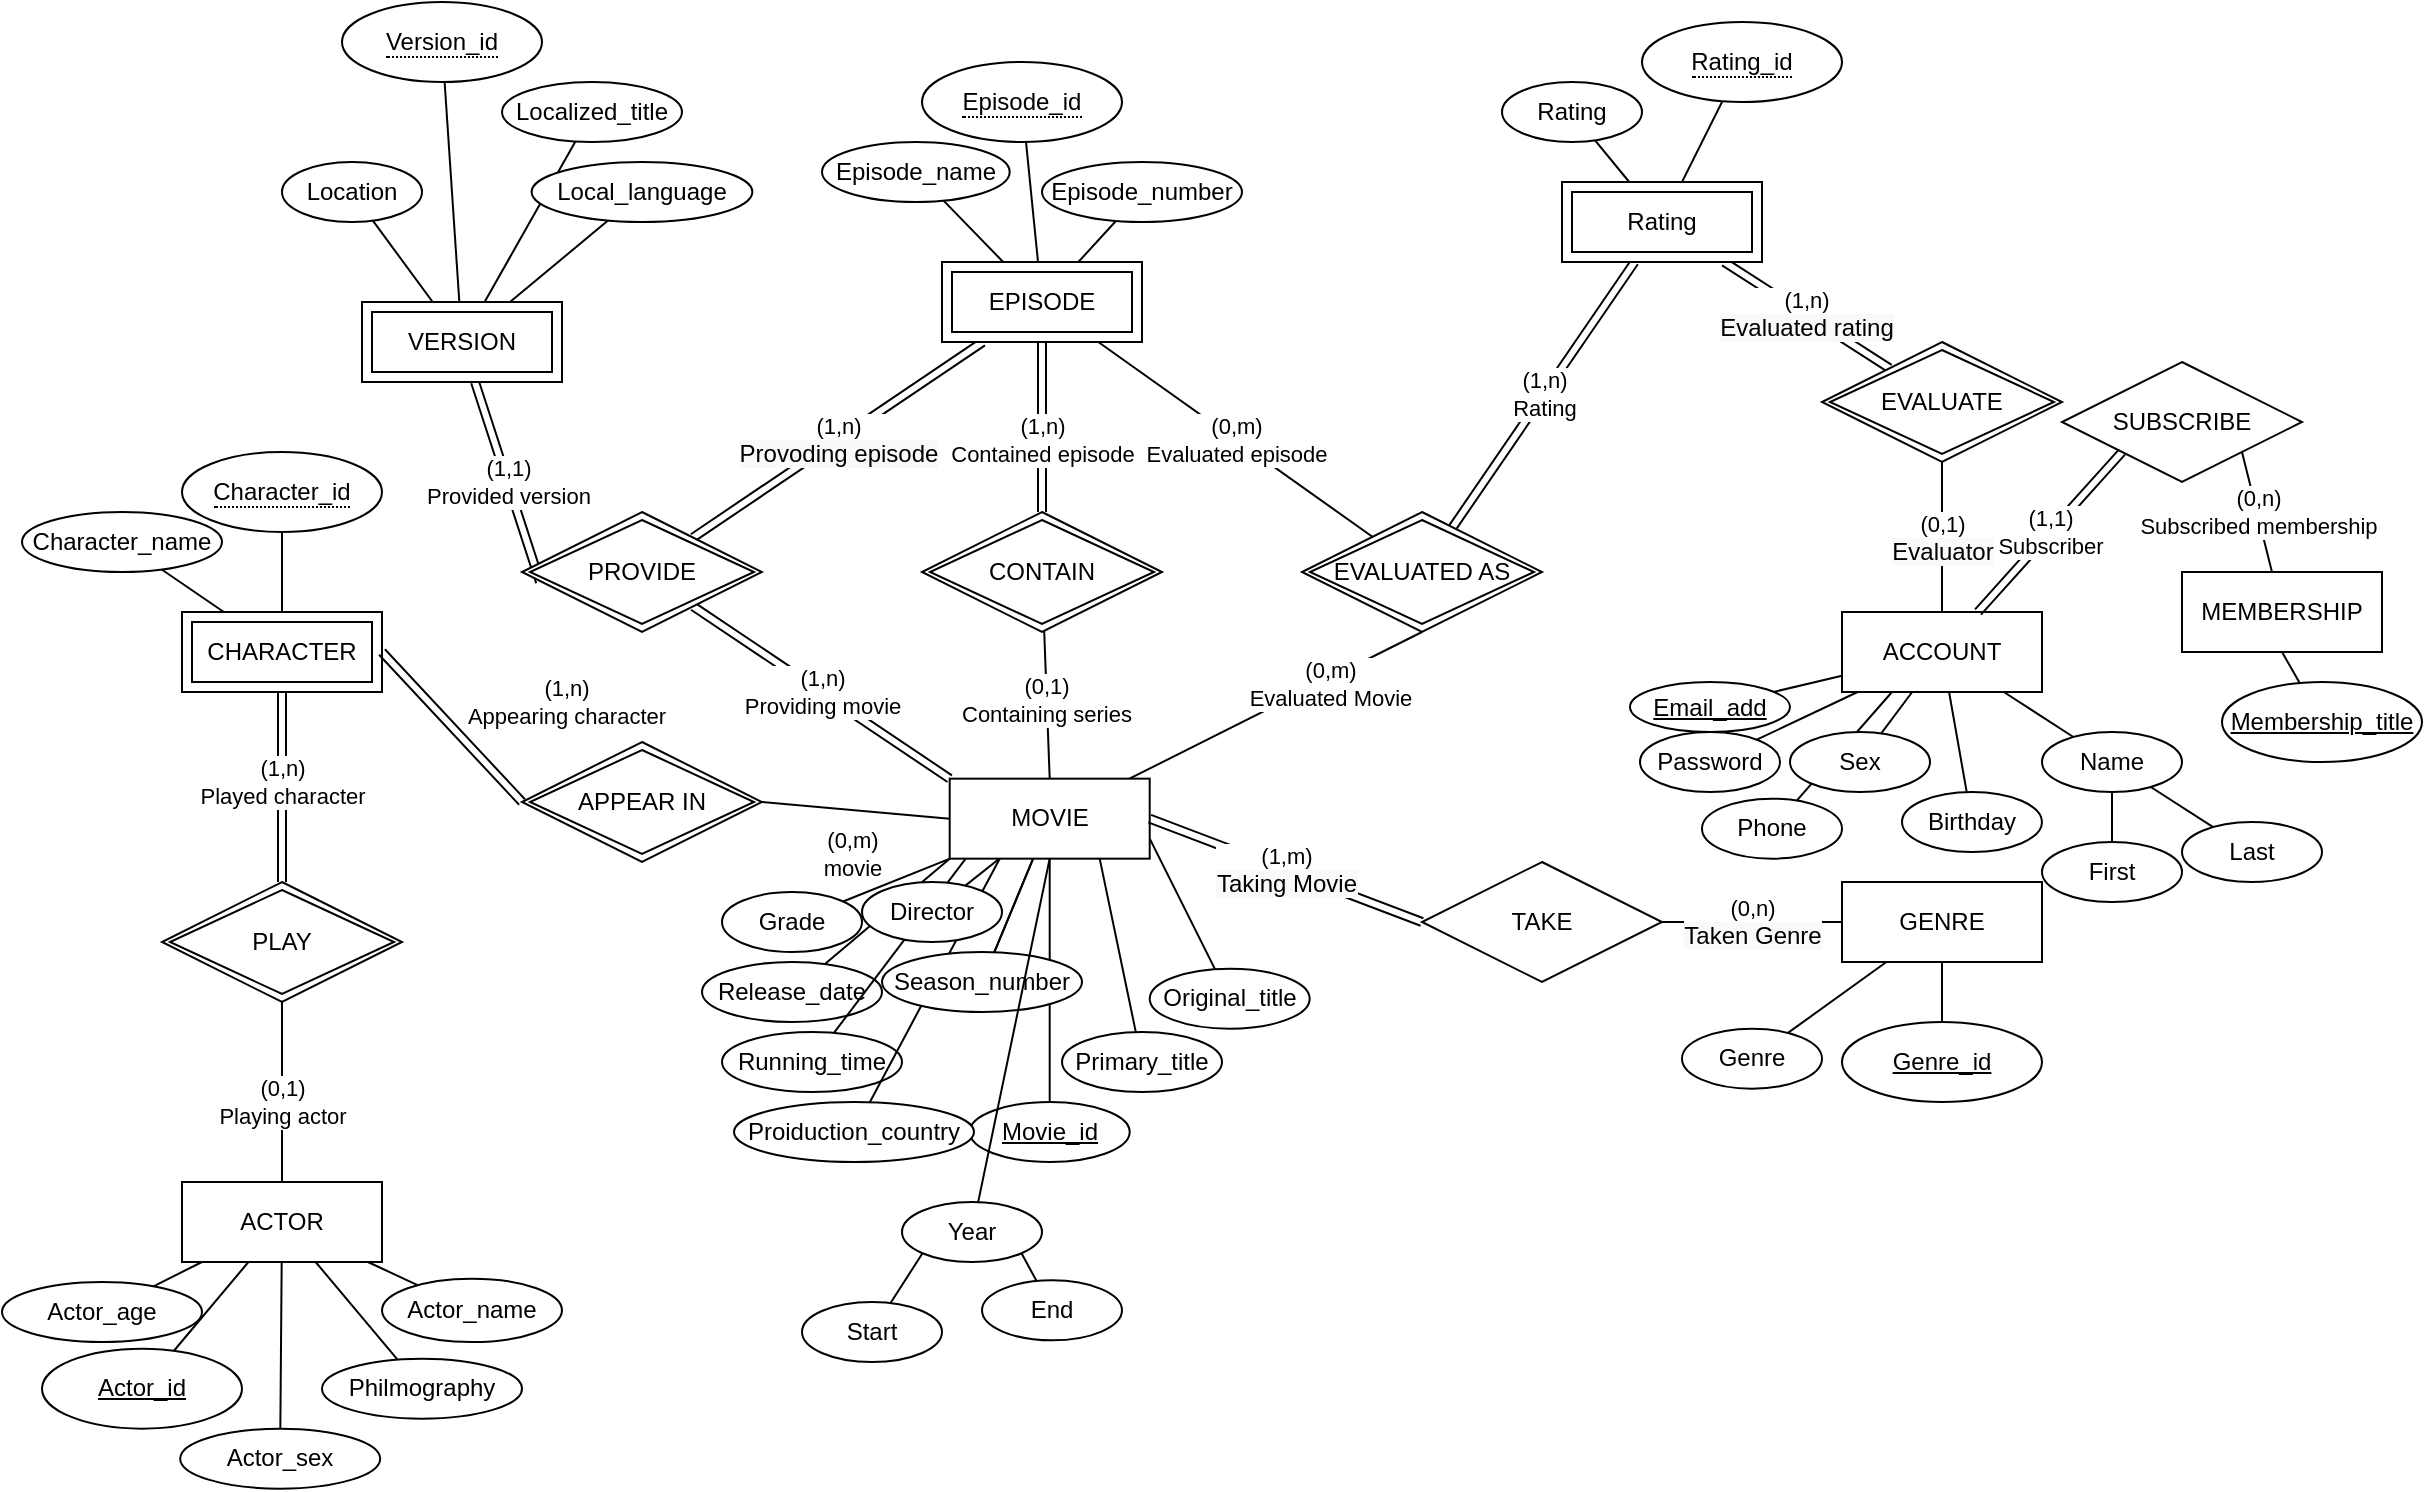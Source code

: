 <mxfile version="13.7.3" type="device"><diagram id="dECgLbt5gwb4kdzm95Aq" name="Page-3"><mxGraphModel dx="595" dy="762" grid="1" gridSize="10" guides="1" tooltips="1" connect="1" arrows="1" fold="1" page="1" pageScale="1" pageWidth="827" pageHeight="1169" math="0" shadow="0"><root><mxCell id="CYz07_u8bfLaDcwgtj9p-0"/><mxCell id="CYz07_u8bfLaDcwgtj9p-1" parent="CYz07_u8bfLaDcwgtj9p-0"/><mxCell id="CYz07_u8bfLaDcwgtj9p-234" value="MOVIE" style="whiteSpace=wrap;html=1;align=center;" parent="CYz07_u8bfLaDcwgtj9p-1" vertex="1"><mxGeometry x="1313.85" y="658.33" width="100" height="40" as="geometry"/></mxCell><mxCell id="CYz07_u8bfLaDcwgtj9p-238" value="GENRE" style="whiteSpace=wrap;html=1;align=center;" parent="CYz07_u8bfLaDcwgtj9p-1" vertex="1"><mxGeometry x="1760" y="710" width="100" height="40" as="geometry"/></mxCell><mxCell id="CYz07_u8bfLaDcwgtj9p-243" value="(1,n)&lt;br&gt;Providing movie" style="endArrow=none;html=1;rounded=0;entryX=0;entryY=0;entryDx=0;entryDy=0;shape=link;" parent="CYz07_u8bfLaDcwgtj9p-1" source="CYz07_u8bfLaDcwgtj9p-296" target="CYz07_u8bfLaDcwgtj9p-234" edge="1"><mxGeometry relative="1" as="geometry"><mxPoint x="1320" y="525.0" as="sourcePoint"/><mxPoint x="1160" y="595.0" as="targetPoint"/></mxGeometry></mxCell><mxCell id="CYz07_u8bfLaDcwgtj9p-244" value="(1,1)&lt;br&gt;Provided version" style="endArrow=none;html=1;rounded=0;exitX=0.075;exitY=0.583;exitDx=0;exitDy=0;shape=link;exitPerimeter=0;" parent="CYz07_u8bfLaDcwgtj9p-1" source="CYz07_u8bfLaDcwgtj9p-296" target="CYz07_u8bfLaDcwgtj9p-295" edge="1"><mxGeometry relative="1" as="geometry"><mxPoint x="1210" y="460" as="sourcePoint"/><mxPoint x="1090" y="400" as="targetPoint"/></mxGeometry></mxCell><mxCell id="CYz07_u8bfLaDcwgtj9p-246" value="(1,n)&lt;br&gt;Rating" style="endArrow=none;html=1;rounded=0;shape=link;" parent="CYz07_u8bfLaDcwgtj9p-1" source="CYz07_u8bfLaDcwgtj9p-262" target="CYz07_u8bfLaDcwgtj9p-267" edge="1"><mxGeometry relative="1" as="geometry"><mxPoint x="1230" y="540" as="sourcePoint"/><mxPoint x="1330" y="590.0" as="targetPoint"/></mxGeometry></mxCell><mxCell id="CYz07_u8bfLaDcwgtj9p-247" value="TAKE" style="shape=rhombus;perimeter=rhombusPerimeter;whiteSpace=wrap;html=1;align=center;" parent="CYz07_u8bfLaDcwgtj9p-1" vertex="1"><mxGeometry x="1550" y="700" width="120" height="60" as="geometry"/></mxCell><mxCell id="CYz07_u8bfLaDcwgtj9p-248" value="(1,m)&lt;br&gt;&lt;span style=&quot;font-size: 12px ; background-color: rgb(248 , 249 , 250)&quot;&gt;Taking Movie&lt;/span&gt;" style="endArrow=none;html=1;rounded=0;exitX=1;exitY=0.5;exitDx=0;exitDy=0;entryX=0;entryY=0.5;entryDx=0;entryDy=0;shape=link;" parent="CYz07_u8bfLaDcwgtj9p-1" source="CYz07_u8bfLaDcwgtj9p-234" target="CYz07_u8bfLaDcwgtj9p-247" edge="1"><mxGeometry relative="1" as="geometry"><mxPoint x="1540" y="530" as="sourcePoint"/><mxPoint x="1420" y="590.0" as="targetPoint"/></mxGeometry></mxCell><mxCell id="CYz07_u8bfLaDcwgtj9p-249" value="(0,n)&lt;br&gt;&lt;span style=&quot;font-size: 12px ; background-color: rgb(248 , 249 , 250)&quot;&gt;Taken Genre&lt;/span&gt;" style="endArrow=none;html=1;rounded=0;exitX=1;exitY=0.5;exitDx=0;exitDy=0;entryX=0;entryY=0.5;entryDx=0;entryDy=0;" parent="CYz07_u8bfLaDcwgtj9p-1" source="CYz07_u8bfLaDcwgtj9p-247" target="CYz07_u8bfLaDcwgtj9p-238" edge="1"><mxGeometry relative="1" as="geometry"><mxPoint x="1550" y="540" as="sourcePoint"/><mxPoint x="1430" y="600.0" as="targetPoint"/></mxGeometry></mxCell><mxCell id="CYz07_u8bfLaDcwgtj9p-251" value="(0,1)&lt;br&gt;Containing series" style="endArrow=none;html=1;rounded=0;entryX=0.5;entryY=0;entryDx=0;entryDy=0;" parent="CYz07_u8bfLaDcwgtj9p-1" source="CYz07_u8bfLaDcwgtj9p-272" target="CYz07_u8bfLaDcwgtj9p-234" edge="1"><mxGeometry x="-0.053" relative="1" as="geometry"><mxPoint x="1220" y="530" as="sourcePoint"/><mxPoint x="1320" y="580" as="targetPoint"/><mxPoint as="offset"/></mxGeometry></mxCell><mxCell id="CYz07_u8bfLaDcwgtj9p-252" value="(1,n)&lt;br&gt;Contained episode" style="endArrow=none;html=1;rounded=0;exitX=0.5;exitY=1;exitDx=0;exitDy=0;shape=link;" parent="CYz07_u8bfLaDcwgtj9p-1" source="CYz07_u8bfLaDcwgtj9p-285" target="CYz07_u8bfLaDcwgtj9p-272" edge="1"><mxGeometry x="0.152" relative="1" as="geometry"><mxPoint x="1230" y="540" as="sourcePoint"/><mxPoint x="1360" y="460" as="targetPoint"/><mxPoint as="offset"/></mxGeometry></mxCell><mxCell id="CYz07_u8bfLaDcwgtj9p-253" value="(1,n)&lt;br&gt;&lt;span style=&quot;font-size: 12px ; background-color: rgb(248 , 249 , 250)&quot;&gt;Provoding episode&lt;/span&gt;" style="endArrow=none;html=1;rounded=0;shape=link;" parent="CYz07_u8bfLaDcwgtj9p-1" source="CYz07_u8bfLaDcwgtj9p-285" target="CYz07_u8bfLaDcwgtj9p-296" edge="1"><mxGeometry relative="1" as="geometry"><mxPoint x="1310" y="410" as="sourcePoint"/><mxPoint x="1210" y="460" as="targetPoint"/></mxGeometry></mxCell><mxCell id="CYz07_u8bfLaDcwgtj9p-254" value="(0,m)&lt;br&gt;Evaluated episode" style="endArrow=none;html=1;rounded=0;" parent="CYz07_u8bfLaDcwgtj9p-1" source="CYz07_u8bfLaDcwgtj9p-267" target="CYz07_u8bfLaDcwgtj9p-285" edge="1"><mxGeometry relative="1" as="geometry"><mxPoint x="1230" y="480" as="sourcePoint"/><mxPoint x="1410" y="410" as="targetPoint"/></mxGeometry></mxCell><mxCell id="CYz07_u8bfLaDcwgtj9p-256" value="(0,1)&lt;br&gt;&lt;span style=&quot;font-size: 12px ; background-color: rgb(248 , 249 , 250)&quot;&gt;Evaluator&lt;/span&gt;" style="endArrow=none;html=1;rounded=0;" parent="CYz07_u8bfLaDcwgtj9p-1" source="CYz07_u8bfLaDcwgtj9p-318" target="CYz07_u8bfLaDcwgtj9p-317" edge="1"><mxGeometry relative="1" as="geometry"><mxPoint x="1680" y="570" as="sourcePoint"/><mxPoint x="1680" y="520" as="targetPoint"/></mxGeometry></mxCell><mxCell id="CYz07_u8bfLaDcwgtj9p-257" value="(1,n)&lt;br&gt;&lt;span style=&quot;font-size: 12px ; background-color: rgb(248 , 249 , 250)&quot;&gt;Evaluated rating&lt;/span&gt;" style="endArrow=none;html=1;rounded=0;shape=link;" parent="CYz07_u8bfLaDcwgtj9p-1" source="CYz07_u8bfLaDcwgtj9p-262" target="CYz07_u8bfLaDcwgtj9p-317" edge="1"><mxGeometry relative="1" as="geometry"><mxPoint x="1680" y="280" as="sourcePoint"/><mxPoint x="1130" y="440" as="targetPoint"/></mxGeometry></mxCell><mxCell id="CYz07_u8bfLaDcwgtj9p-262" value="Rating" style="shape=ext;margin=3;double=1;whiteSpace=wrap;html=1;align=center;" parent="CYz07_u8bfLaDcwgtj9p-1" vertex="1"><mxGeometry x="1620" y="360" width="100" height="40" as="geometry"/></mxCell><mxCell id="CYz07_u8bfLaDcwgtj9p-267" value="EVALUATED AS" style="shape=rhombus;double=1;perimeter=rhombusPerimeter;whiteSpace=wrap;html=1;align=center;" parent="CYz07_u8bfLaDcwgtj9p-1" vertex="1"><mxGeometry x="1490" y="525" width="120" height="60" as="geometry"/></mxCell><mxCell id="CYz07_u8bfLaDcwgtj9p-269" value="CHARACTER" style="shape=ext;margin=3;double=1;whiteSpace=wrap;html=1;align=center;" parent="CYz07_u8bfLaDcwgtj9p-1" vertex="1"><mxGeometry x="930" y="575" width="100" height="40" as="geometry"/></mxCell><mxCell id="CYz07_u8bfLaDcwgtj9p-271" value="(1,n)&lt;br&gt;Appearing character" style="endArrow=none;html=1;rounded=0;exitX=1;exitY=0.5;exitDx=0;exitDy=0;entryX=0;entryY=0.5;entryDx=0;entryDy=0;shape=link;" parent="CYz07_u8bfLaDcwgtj9p-1" source="CYz07_u8bfLaDcwgtj9p-269" target="CYz07_u8bfLaDcwgtj9p-294" edge="1"><mxGeometry x="0.587" y="50" relative="1" as="geometry"><mxPoint x="1230" y="540" as="sourcePoint"/><mxPoint x="1330" y="590" as="targetPoint"/><Array as="points"/><mxPoint as="offset"/></mxGeometry></mxCell><mxCell id="CYz07_u8bfLaDcwgtj9p-272" value="CONTAIN" style="shape=rhombus;double=1;perimeter=rhombusPerimeter;whiteSpace=wrap;html=1;align=center;" parent="CYz07_u8bfLaDcwgtj9p-1" vertex="1"><mxGeometry x="1300" y="525" width="120" height="60" as="geometry"/></mxCell><mxCell id="CYz07_u8bfLaDcwgtj9p-277" value="PLAY" style="shape=rhombus;double=1;perimeter=rhombusPerimeter;whiteSpace=wrap;html=1;align=center;" parent="CYz07_u8bfLaDcwgtj9p-1" vertex="1"><mxGeometry x="920" y="710" width="120" height="60" as="geometry"/></mxCell><mxCell id="CYz07_u8bfLaDcwgtj9p-279" value="(1,n)&lt;br&gt;Played character" style="endArrow=none;html=1;rounded=0;exitX=0.5;exitY=1;exitDx=0;exitDy=0;entryX=0.5;entryY=0;entryDx=0;entryDy=0;shape=link;" parent="CYz07_u8bfLaDcwgtj9p-1" source="CYz07_u8bfLaDcwgtj9p-269" target="CYz07_u8bfLaDcwgtj9p-277" edge="1"><mxGeometry x="-0.053" relative="1" as="geometry"><mxPoint x="1370" y="530" as="sourcePoint"/><mxPoint x="1370" y="580" as="targetPoint"/><mxPoint as="offset"/></mxGeometry></mxCell><mxCell id="CYz07_u8bfLaDcwgtj9p-290" value="ACTOR" style="whiteSpace=wrap;html=1;align=center;" parent="CYz07_u8bfLaDcwgtj9p-1" vertex="1"><mxGeometry x="930" y="860" width="100" height="40" as="geometry"/></mxCell><mxCell id="CYz07_u8bfLaDcwgtj9p-291" value="(0,1)&lt;br&gt;Playing actor" style="endArrow=none;html=1;rounded=0;exitX=0.5;exitY=1;exitDx=0;exitDy=0;entryX=0.5;entryY=0;entryDx=0;entryDy=0;" parent="CYz07_u8bfLaDcwgtj9p-1" source="CYz07_u8bfLaDcwgtj9p-277" target="CYz07_u8bfLaDcwgtj9p-290" edge="1"><mxGeometry x="0.111" relative="1" as="geometry"><mxPoint x="1220" y="530" as="sourcePoint"/><mxPoint x="1320" y="580" as="targetPoint"/><mxPoint as="offset"/></mxGeometry></mxCell><mxCell id="CYz07_u8bfLaDcwgtj9p-294" value="APPEAR IN" style="shape=rhombus;double=1;perimeter=rhombusPerimeter;whiteSpace=wrap;html=1;align=center;" parent="CYz07_u8bfLaDcwgtj9p-1" vertex="1"><mxGeometry x="1100" y="640" width="120" height="60" as="geometry"/></mxCell><mxCell id="CYz07_u8bfLaDcwgtj9p-295" value="VERSION" style="shape=ext;margin=3;double=1;whiteSpace=wrap;html=1;align=center;" parent="CYz07_u8bfLaDcwgtj9p-1" vertex="1"><mxGeometry x="1020" y="420" width="100" height="40" as="geometry"/></mxCell><mxCell id="CYz07_u8bfLaDcwgtj9p-296" value="PROVIDE" style="shape=rhombus;double=1;perimeter=rhombusPerimeter;whiteSpace=wrap;html=1;align=center;" parent="CYz07_u8bfLaDcwgtj9p-1" vertex="1"><mxGeometry x="1100" y="525" width="120" height="60" as="geometry"/></mxCell><mxCell id="CYz07_u8bfLaDcwgtj9p-301" value="(0,m)&lt;br&gt;movie" style="endArrow=none;html=1;rounded=0;exitX=1;exitY=0.5;exitDx=0;exitDy=0;entryX=0;entryY=0.5;entryDx=0;entryDy=0;" parent="CYz07_u8bfLaDcwgtj9p-1" source="CYz07_u8bfLaDcwgtj9p-294" target="CYz07_u8bfLaDcwgtj9p-234" edge="1"><mxGeometry y="-22" relative="1" as="geometry"><mxPoint x="1370" y="530" as="sourcePoint"/><mxPoint x="1370" y="580" as="targetPoint"/><mxPoint as="offset"/></mxGeometry></mxCell><mxCell id="CYz07_u8bfLaDcwgtj9p-313" value="(0,m)&lt;br&gt;Evaluated Movie" style="endArrow=none;html=1;rounded=0;entryX=0.5;entryY=1;entryDx=0;entryDy=0;" parent="CYz07_u8bfLaDcwgtj9p-1" source="CYz07_u8bfLaDcwgtj9p-234" target="CYz07_u8bfLaDcwgtj9p-267" edge="1"><mxGeometry x="0.349" y="-3" relative="1" as="geometry"><mxPoint x="1520" y="470" as="sourcePoint"/><mxPoint x="1420" y="420" as="targetPoint"/><mxPoint as="offset"/></mxGeometry></mxCell><mxCell id="CYz07_u8bfLaDcwgtj9p-317" value="EVALUATE" style="shape=rhombus;double=1;perimeter=rhombusPerimeter;whiteSpace=wrap;html=1;align=center;" parent="CYz07_u8bfLaDcwgtj9p-1" vertex="1"><mxGeometry x="1750" y="440" width="120" height="60" as="geometry"/></mxCell><mxCell id="CYz07_u8bfLaDcwgtj9p-318" value="ACCOUNT" style="whiteSpace=wrap;html=1;align=center;" parent="CYz07_u8bfLaDcwgtj9p-1" vertex="1"><mxGeometry x="1760" y="575" width="100" height="40" as="geometry"/></mxCell><mxCell id="CYz07_u8bfLaDcwgtj9p-285" value="EPISODE" style="shape=ext;margin=3;double=1;whiteSpace=wrap;html=1;align=center;" parent="CYz07_u8bfLaDcwgtj9p-1" vertex="1"><mxGeometry x="1310" y="400" width="100" height="40" as="geometry"/></mxCell><mxCell id="CYz07_u8bfLaDcwgtj9p-326" value="Movie_id" style="ellipse;whiteSpace=wrap;html=1;align=center;fontStyle=4" parent="CYz07_u8bfLaDcwgtj9p-1" vertex="1"><mxGeometry x="1323.85" y="820" width="80" height="30" as="geometry"/></mxCell><mxCell id="CYz07_u8bfLaDcwgtj9p-328" value="" style="endArrow=none;html=1;rounded=0;exitX=0.5;exitY=1;exitDx=0;exitDy=0;" parent="CYz07_u8bfLaDcwgtj9p-1" source="CYz07_u8bfLaDcwgtj9p-234" target="CYz07_u8bfLaDcwgtj9p-326" edge="1"><mxGeometry relative="1" as="geometry"><mxPoint x="1340" y="770" as="sourcePoint"/><mxPoint x="1500" y="770" as="targetPoint"/></mxGeometry></mxCell><mxCell id="CYz07_u8bfLaDcwgtj9p-329" value="Email_add" style="ellipse;whiteSpace=wrap;html=1;align=center;fontStyle=4" parent="CYz07_u8bfLaDcwgtj9p-1" vertex="1"><mxGeometry x="1654" y="610" width="80" height="25" as="geometry"/></mxCell><mxCell id="CYz07_u8bfLaDcwgtj9p-330" value="" style="endArrow=none;html=1;rounded=0;" parent="CYz07_u8bfLaDcwgtj9p-1" source="CYz07_u8bfLaDcwgtj9p-318" target="CYz07_u8bfLaDcwgtj9p-329" edge="1"><mxGeometry relative="1" as="geometry"><mxPoint x="1810" y="615" as="sourcePoint"/><mxPoint x="1950" y="635" as="targetPoint"/></mxGeometry></mxCell><mxCell id="CYz07_u8bfLaDcwgtj9p-331" value="Genre_id" style="ellipse;whiteSpace=wrap;html=1;align=center;fontStyle=4" parent="CYz07_u8bfLaDcwgtj9p-1" vertex="1"><mxGeometry x="1760" y="780" width="100" height="40" as="geometry"/></mxCell><mxCell id="CYz07_u8bfLaDcwgtj9p-332" value="" style="endArrow=none;html=1;rounded=0;" parent="CYz07_u8bfLaDcwgtj9p-1" source="CYz07_u8bfLaDcwgtj9p-238" target="CYz07_u8bfLaDcwgtj9p-331" edge="1"><mxGeometry relative="1" as="geometry"><mxPoint x="1810" y="740" as="sourcePoint"/><mxPoint x="1950" y="760" as="targetPoint"/></mxGeometry></mxCell><mxCell id="CYz07_u8bfLaDcwgtj9p-333" value="Actor_id" style="ellipse;whiteSpace=wrap;html=1;align=center;fontStyle=4" parent="CYz07_u8bfLaDcwgtj9p-1" vertex="1"><mxGeometry x="860" y="943.33" width="100" height="40" as="geometry"/></mxCell><mxCell id="CYz07_u8bfLaDcwgtj9p-334" value="" style="endArrow=none;html=1;rounded=0;" parent="CYz07_u8bfLaDcwgtj9p-1" source="CYz07_u8bfLaDcwgtj9p-290" target="CYz07_u8bfLaDcwgtj9p-333" edge="1"><mxGeometry relative="1" as="geometry"><mxPoint x="980" y="900" as="sourcePoint"/><mxPoint x="1120" y="920" as="targetPoint"/></mxGeometry></mxCell><mxCell id="CYz07_u8bfLaDcwgtj9p-337" value="&lt;span style=&quot;border-bottom: 1px dotted&quot;&gt;Episode_id&lt;/span&gt;" style="ellipse;whiteSpace=wrap;html=1;align=center;" parent="CYz07_u8bfLaDcwgtj9p-1" vertex="1"><mxGeometry x="1300" y="300" width="100" height="40" as="geometry"/></mxCell><mxCell id="CYz07_u8bfLaDcwgtj9p-338" value="" style="endArrow=none;html=1;rounded=0;" parent="CYz07_u8bfLaDcwgtj9p-1" source="CYz07_u8bfLaDcwgtj9p-337" target="CYz07_u8bfLaDcwgtj9p-285" edge="1"><mxGeometry relative="1" as="geometry"><mxPoint x="1390" y="520" as="sourcePoint"/><mxPoint x="1550" y="520" as="targetPoint"/></mxGeometry></mxCell><mxCell id="CYz07_u8bfLaDcwgtj9p-339" value="&lt;span style=&quot;border-bottom: 1px dotted&quot;&gt;Version_id&lt;/span&gt;" style="ellipse;whiteSpace=wrap;html=1;align=center;" parent="CYz07_u8bfLaDcwgtj9p-1" vertex="1"><mxGeometry x="1010" y="270" width="100" height="40" as="geometry"/></mxCell><mxCell id="CYz07_u8bfLaDcwgtj9p-340" value="" style="endArrow=none;html=1;rounded=0;" parent="CYz07_u8bfLaDcwgtj9p-1" source="CYz07_u8bfLaDcwgtj9p-339" target="CYz07_u8bfLaDcwgtj9p-295" edge="1"><mxGeometry relative="1" as="geometry"><mxPoint x="1080" y="520" as="sourcePoint"/><mxPoint x="1050" y="220" as="targetPoint"/></mxGeometry></mxCell><mxCell id="CYz07_u8bfLaDcwgtj9p-341" value="&lt;span style=&quot;border-bottom: 1px dotted&quot;&gt;Rating_id&lt;/span&gt;" style="ellipse;whiteSpace=wrap;html=1;align=center;" parent="CYz07_u8bfLaDcwgtj9p-1" vertex="1"><mxGeometry x="1660" y="280" width="100" height="40" as="geometry"/></mxCell><mxCell id="CYz07_u8bfLaDcwgtj9p-342" value="" style="endArrow=none;html=1;rounded=0;" parent="CYz07_u8bfLaDcwgtj9p-1" source="CYz07_u8bfLaDcwgtj9p-341" target="CYz07_u8bfLaDcwgtj9p-262" edge="1"><mxGeometry relative="1" as="geometry"><mxPoint x="1840" y="540" as="sourcePoint"/><mxPoint x="1810" y="240" as="targetPoint"/></mxGeometry></mxCell><mxCell id="CYz07_u8bfLaDcwgtj9p-343" value="MEMBERSHIP" style="whiteSpace=wrap;html=1;align=center;" parent="CYz07_u8bfLaDcwgtj9p-1" vertex="1"><mxGeometry x="1930" y="555" width="100" height="40" as="geometry"/></mxCell><mxCell id="CYz07_u8bfLaDcwgtj9p-344" value="Membership_title" style="ellipse;whiteSpace=wrap;html=1;align=center;fontStyle=4" parent="CYz07_u8bfLaDcwgtj9p-1" vertex="1"><mxGeometry x="1950" y="610" width="100" height="40" as="geometry"/></mxCell><mxCell id="CYz07_u8bfLaDcwgtj9p-345" value="" style="endArrow=none;html=1;rounded=0;exitX=0.5;exitY=1;exitDx=0;exitDy=0;" parent="CYz07_u8bfLaDcwgtj9p-1" source="CYz07_u8bfLaDcwgtj9p-343" target="CYz07_u8bfLaDcwgtj9p-344" edge="1"><mxGeometry relative="1" as="geometry"><mxPoint x="1820" y="625" as="sourcePoint"/><mxPoint x="1820" y="650" as="targetPoint"/></mxGeometry></mxCell><mxCell id="CYz07_u8bfLaDcwgtj9p-346" value="SUBSCRIBE" style="shape=rhombus;perimeter=rhombusPerimeter;whiteSpace=wrap;html=1;align=center;" parent="CYz07_u8bfLaDcwgtj9p-1" vertex="1"><mxGeometry x="1870" y="450" width="120" height="60" as="geometry"/></mxCell><mxCell id="CYz07_u8bfLaDcwgtj9p-347" value="(1,1)&lt;br&gt;Subscriber" style="endArrow=none;html=1;rounded=0;exitX=0;exitY=1;exitDx=0;exitDy=0;shape=link;" parent="CYz07_u8bfLaDcwgtj9p-1" source="CYz07_u8bfLaDcwgtj9p-346" target="CYz07_u8bfLaDcwgtj9p-318" edge="1"><mxGeometry relative="1" as="geometry"><mxPoint x="1360" y="570" as="sourcePoint"/><mxPoint x="1520" y="570" as="targetPoint"/></mxGeometry></mxCell><mxCell id="CYz07_u8bfLaDcwgtj9p-348" value="(0,n)&lt;br&gt;Subscribed membership" style="endArrow=none;html=1;rounded=0;exitX=1;exitY=1;exitDx=0;exitDy=0;" parent="CYz07_u8bfLaDcwgtj9p-1" source="CYz07_u8bfLaDcwgtj9p-346" target="CYz07_u8bfLaDcwgtj9p-343" edge="1"><mxGeometry relative="1" as="geometry"><mxPoint x="1910" y="495" as="sourcePoint"/><mxPoint x="1836.364" y="585" as="targetPoint"/></mxGeometry></mxCell><mxCell id="CYz07_u8bfLaDcwgtj9p-349" value="&lt;span style=&quot;border-bottom: 1px dotted&quot;&gt;Character_id&lt;/span&gt;" style="ellipse;whiteSpace=wrap;html=1;align=center;" parent="CYz07_u8bfLaDcwgtj9p-1" vertex="1"><mxGeometry x="930" y="495" width="100" height="40" as="geometry"/></mxCell><mxCell id="CYz07_u8bfLaDcwgtj9p-351" value="Primary_title" style="ellipse;whiteSpace=wrap;html=1;align=center;" parent="CYz07_u8bfLaDcwgtj9p-1" vertex="1"><mxGeometry x="1370" y="785" width="80" height="30" as="geometry"/></mxCell><mxCell id="CYz07_u8bfLaDcwgtj9p-352" value="" style="endArrow=none;html=1;rounded=0;entryX=0.75;entryY=1;entryDx=0;entryDy=0;" parent="CYz07_u8bfLaDcwgtj9p-1" source="CYz07_u8bfLaDcwgtj9p-351" target="CYz07_u8bfLaDcwgtj9p-234" edge="1"><mxGeometry relative="1" as="geometry"><mxPoint x="1370" y="760" as="sourcePoint"/><mxPoint x="1370" y="800" as="targetPoint"/></mxGeometry></mxCell><mxCell id="CYz07_u8bfLaDcwgtj9p-353" value="Original_title" style="ellipse;whiteSpace=wrap;html=1;align=center;" parent="CYz07_u8bfLaDcwgtj9p-1" vertex="1"><mxGeometry x="1413.85" y="753.33" width="80" height="30" as="geometry"/></mxCell><mxCell id="CYz07_u8bfLaDcwgtj9p-354" value="" style="endArrow=none;html=1;rounded=0;entryX=1;entryY=0.75;entryDx=0;entryDy=0;" parent="CYz07_u8bfLaDcwgtj9p-1" source="CYz07_u8bfLaDcwgtj9p-353" target="CYz07_u8bfLaDcwgtj9p-234" edge="1"><mxGeometry relative="1" as="geometry"><mxPoint x="1410" y="710" as="sourcePoint"/><mxPoint x="1425" y="700" as="targetPoint"/></mxGeometry></mxCell><mxCell id="CYz07_u8bfLaDcwgtj9p-355" value="Grade" style="ellipse;whiteSpace=wrap;html=1;align=center;" parent="CYz07_u8bfLaDcwgtj9p-1" vertex="1"><mxGeometry x="1200" y="715" width="70" height="30" as="geometry"/></mxCell><mxCell id="CYz07_u8bfLaDcwgtj9p-356" value="" style="endArrow=none;html=1;rounded=0;" parent="CYz07_u8bfLaDcwgtj9p-1" source="CYz07_u8bfLaDcwgtj9p-355" target="CYz07_u8bfLaDcwgtj9p-234" edge="1"><mxGeometry relative="1" as="geometry"><mxPoint x="1226" y="730" as="sourcePoint"/><mxPoint x="1241" y="720" as="targetPoint"/></mxGeometry></mxCell><mxCell id="CYz07_u8bfLaDcwgtj9p-357" value="Release_date" style="ellipse;whiteSpace=wrap;html=1;align=center;" parent="CYz07_u8bfLaDcwgtj9p-1" vertex="1"><mxGeometry x="1190" y="750" width="90" height="30" as="geometry"/></mxCell><mxCell id="CYz07_u8bfLaDcwgtj9p-358" value="" style="endArrow=none;html=1;rounded=0;entryX=0;entryY=1;entryDx=0;entryDy=0;" parent="CYz07_u8bfLaDcwgtj9p-1" source="CYz07_u8bfLaDcwgtj9p-357" target="CYz07_u8bfLaDcwgtj9p-234" edge="1"><mxGeometry relative="1" as="geometry"><mxPoint x="1216" y="763.33" as="sourcePoint"/><mxPoint x="1300" y="779.997" as="targetPoint"/></mxGeometry></mxCell><mxCell id="CYz07_u8bfLaDcwgtj9p-359" value="&lt;span style=&quot;font-weight: 400&quot;&gt;Running_time&lt;/span&gt;" style="ellipse;whiteSpace=wrap;html=1;align=center;fontStyle=1" parent="CYz07_u8bfLaDcwgtj9p-1" vertex="1"><mxGeometry x="1200" y="785" width="90" height="30" as="geometry"/></mxCell><mxCell id="CYz07_u8bfLaDcwgtj9p-360" value="" style="endArrow=none;html=1;rounded=0;fontStyle=1;entryX=0.08;entryY=1;entryDx=0;entryDy=0;entryPerimeter=0;" parent="CYz07_u8bfLaDcwgtj9p-1" source="CYz07_u8bfLaDcwgtj9p-359" target="CYz07_u8bfLaDcwgtj9p-234" edge="1"><mxGeometry relative="1" as="geometry"><mxPoint x="1266" y="793.33" as="sourcePoint"/><mxPoint x="1350" y="809.997" as="targetPoint"/></mxGeometry></mxCell><mxCell id="CYz07_u8bfLaDcwgtj9p-361" value="Proiduction_country" style="ellipse;whiteSpace=wrap;html=1;align=center;" parent="CYz07_u8bfLaDcwgtj9p-1" vertex="1"><mxGeometry x="1206" y="820" width="120" height="30" as="geometry"/></mxCell><mxCell id="CYz07_u8bfLaDcwgtj9p-362" value="" style="endArrow=none;html=1;rounded=0;entryX=0.25;entryY=1;entryDx=0;entryDy=0;" parent="CYz07_u8bfLaDcwgtj9p-1" source="CYz07_u8bfLaDcwgtj9p-361" target="CYz07_u8bfLaDcwgtj9p-234" edge="1"><mxGeometry relative="1" as="geometry"><mxPoint x="1266" y="763.33" as="sourcePoint"/><mxPoint x="1350" y="779.997" as="targetPoint"/></mxGeometry></mxCell><mxCell id="CYz07_u8bfLaDcwgtj9p-363" value="Director" style="ellipse;whiteSpace=wrap;html=1;align=center;" parent="CYz07_u8bfLaDcwgtj9p-1" vertex="1"><mxGeometry x="1270" y="710" width="70" height="30" as="geometry"/></mxCell><mxCell id="CYz07_u8bfLaDcwgtj9p-364" value="" style="endArrow=none;html=1;rounded=0;" parent="CYz07_u8bfLaDcwgtj9p-1" source="CYz07_u8bfLaDcwgtj9p-363" target="CYz07_u8bfLaDcwgtj9p-234" edge="1"><mxGeometry relative="1" as="geometry"><mxPoint x="1196" y="860" as="sourcePoint"/><mxPoint x="1364" y="760" as="targetPoint"/></mxGeometry></mxCell><mxCell id="CYz07_u8bfLaDcwgtj9p-366" value="" style="endArrow=none;html=1;rounded=0;fontStyle=1;" parent="CYz07_u8bfLaDcwgtj9p-1" source="CYz07_u8bfLaDcwgtj9p-365" target="CYz07_u8bfLaDcwgtj9p-234" edge="1"><mxGeometry relative="1" as="geometry"><mxPoint x="1206" y="893.33" as="sourcePoint"/><mxPoint x="1290" y="909.997" as="targetPoint"/></mxGeometry></mxCell><mxCell id="CYz07_u8bfLaDcwgtj9p-368" value="Year" style="ellipse;whiteSpace=wrap;html=1;align=center;" parent="CYz07_u8bfLaDcwgtj9p-1" vertex="1"><mxGeometry x="1290" y="870" width="70" height="30" as="geometry"/></mxCell><mxCell id="CYz07_u8bfLaDcwgtj9p-369" value="" style="endArrow=none;html=1;rounded=0;" parent="CYz07_u8bfLaDcwgtj9p-1" source="CYz07_u8bfLaDcwgtj9p-365" target="CYz07_u8bfLaDcwgtj9p-234" edge="1"><mxGeometry relative="1" as="geometry"><mxPoint x="1276" y="920" as="sourcePoint"/><mxPoint x="1360" y="936.667" as="targetPoint"/></mxGeometry></mxCell><mxCell id="CYz07_u8bfLaDcwgtj9p-370" value="Start" style="ellipse;whiteSpace=wrap;html=1;align=center;" parent="CYz07_u8bfLaDcwgtj9p-1" vertex="1"><mxGeometry x="1240" y="920" width="70" height="30" as="geometry"/></mxCell><mxCell id="CYz07_u8bfLaDcwgtj9p-371" value="" style="endArrow=none;html=1;rounded=0;entryX=0;entryY=1;entryDx=0;entryDy=0;" parent="CYz07_u8bfLaDcwgtj9p-1" source="CYz07_u8bfLaDcwgtj9p-370" target="CYz07_u8bfLaDcwgtj9p-368" edge="1"><mxGeometry relative="1" as="geometry"><mxPoint x="1276" y="993.33" as="sourcePoint"/><mxPoint x="1360" y="1009.997" as="targetPoint"/></mxGeometry></mxCell><mxCell id="CYz07_u8bfLaDcwgtj9p-372" value="End" style="ellipse;whiteSpace=wrap;html=1;align=center;" parent="CYz07_u8bfLaDcwgtj9p-1" vertex="1"><mxGeometry x="1330" y="909.17" width="70" height="30" as="geometry"/></mxCell><mxCell id="CYz07_u8bfLaDcwgtj9p-373" value="" style="endArrow=none;html=1;rounded=0;entryX=1;entryY=1;entryDx=0;entryDy=0;" parent="CYz07_u8bfLaDcwgtj9p-1" source="CYz07_u8bfLaDcwgtj9p-372" target="CYz07_u8bfLaDcwgtj9p-368" edge="1"><mxGeometry relative="1" as="geometry"><mxPoint x="1356" y="960" as="sourcePoint"/><mxPoint x="1358.858" y="982.645" as="targetPoint"/></mxGeometry></mxCell><mxCell id="CYz07_u8bfLaDcwgtj9p-374" value="Genre" style="ellipse;whiteSpace=wrap;html=1;align=center;" parent="CYz07_u8bfLaDcwgtj9p-1" vertex="1"><mxGeometry x="1680" y="783.33" width="70" height="30" as="geometry"/></mxCell><mxCell id="CYz07_u8bfLaDcwgtj9p-375" value="" style="endArrow=none;html=1;rounded=0;" parent="CYz07_u8bfLaDcwgtj9p-1" source="CYz07_u8bfLaDcwgtj9p-374" target="CYz07_u8bfLaDcwgtj9p-238" edge="1"><mxGeometry relative="1" as="geometry"><mxPoint x="1686" y="763.33" as="sourcePoint"/><mxPoint x="1770" y="779.997" as="targetPoint"/></mxGeometry></mxCell><mxCell id="CYz07_u8bfLaDcwgtj9p-376" value="Password" style="ellipse;whiteSpace=wrap;html=1;align=center;" parent="CYz07_u8bfLaDcwgtj9p-1" vertex="1"><mxGeometry x="1659" y="635" width="70" height="30" as="geometry"/></mxCell><mxCell id="CYz07_u8bfLaDcwgtj9p-377" value="" style="endArrow=none;html=1;rounded=0;" parent="CYz07_u8bfLaDcwgtj9p-1" source="CYz07_u8bfLaDcwgtj9p-376" target="CYz07_u8bfLaDcwgtj9p-318" edge="1"><mxGeometry relative="1" as="geometry"><mxPoint x="1979" y="630" as="sourcePoint"/><mxPoint x="2063" y="646.667" as="targetPoint"/></mxGeometry></mxCell><mxCell id="CYz07_u8bfLaDcwgtj9p-378" value="Rating" style="ellipse;whiteSpace=wrap;html=1;align=center;" parent="CYz07_u8bfLaDcwgtj9p-1" vertex="1"><mxGeometry x="1590" y="310.0" width="70" height="30" as="geometry"/></mxCell><mxCell id="CYz07_u8bfLaDcwgtj9p-379" value="" style="endArrow=none;html=1;rounded=0;" parent="CYz07_u8bfLaDcwgtj9p-1" source="CYz07_u8bfLaDcwgtj9p-378" target="CYz07_u8bfLaDcwgtj9p-262" edge="1"><mxGeometry relative="1" as="geometry"><mxPoint x="1866" y="253.33" as="sourcePoint"/><mxPoint x="1950" y="269.997" as="targetPoint"/></mxGeometry></mxCell><mxCell id="CYz07_u8bfLaDcwgtj9p-380" value="Phone" style="ellipse;whiteSpace=wrap;html=1;align=center;" parent="CYz07_u8bfLaDcwgtj9p-1" vertex="1"><mxGeometry x="1690" y="668.33" width="70" height="30" as="geometry"/></mxCell><mxCell id="CYz07_u8bfLaDcwgtj9p-381" value="" style="endArrow=none;html=1;rounded=0;entryX=0.25;entryY=1;entryDx=0;entryDy=0;" parent="CYz07_u8bfLaDcwgtj9p-1" source="CYz07_u8bfLaDcwgtj9p-380" target="CYz07_u8bfLaDcwgtj9p-318" edge="1"><mxGeometry relative="1" as="geometry"><mxPoint x="1696" y="648.33" as="sourcePoint"/><mxPoint x="1780" y="664.997" as="targetPoint"/></mxGeometry></mxCell><mxCell id="CYz07_u8bfLaDcwgtj9p-382" value="Name" style="ellipse;whiteSpace=wrap;html=1;align=center;" parent="CYz07_u8bfLaDcwgtj9p-1" vertex="1"><mxGeometry x="1860" y="635" width="70" height="30" as="geometry"/></mxCell><mxCell id="CYz07_u8bfLaDcwgtj9p-383" value="" style="endArrow=none;html=1;rounded=0;" parent="CYz07_u8bfLaDcwgtj9p-1" source="CYz07_u8bfLaDcwgtj9p-382" target="CYz07_u8bfLaDcwgtj9p-318" edge="1"><mxGeometry relative="1" as="geometry"><mxPoint x="1740" y="618.33" as="sourcePoint"/><mxPoint x="1824" y="634.997" as="targetPoint"/></mxGeometry></mxCell><mxCell id="CYz07_u8bfLaDcwgtj9p-384" value="Sex" style="ellipse;whiteSpace=wrap;html=1;align=center;" parent="CYz07_u8bfLaDcwgtj9p-1" vertex="1"><mxGeometry x="1734" y="635" width="70" height="30" as="geometry"/></mxCell><mxCell id="CYz07_u8bfLaDcwgtj9p-385" value="" style="endArrow=none;html=1;rounded=0;" parent="CYz07_u8bfLaDcwgtj9p-1" source="CYz07_u8bfLaDcwgtj9p-384" target="CYz07_u8bfLaDcwgtj9p-318" edge="1"><mxGeometry relative="1" as="geometry"><mxPoint x="1740" y="615" as="sourcePoint"/><mxPoint x="1824" y="631.667" as="targetPoint"/></mxGeometry></mxCell><mxCell id="CYz07_u8bfLaDcwgtj9p-386" value="First" style="ellipse;whiteSpace=wrap;html=1;align=center;" parent="CYz07_u8bfLaDcwgtj9p-1" vertex="1"><mxGeometry x="1860" y="690" width="70" height="30" as="geometry"/></mxCell><mxCell id="CYz07_u8bfLaDcwgtj9p-387" value="" style="endArrow=none;html=1;rounded=0;" parent="CYz07_u8bfLaDcwgtj9p-1" source="CYz07_u8bfLaDcwgtj9p-382" target="CYz07_u8bfLaDcwgtj9p-386" edge="1"><mxGeometry relative="1" as="geometry"><mxPoint x="1950.251" y="765.607" as="sourcePoint"/><mxPoint x="1860" y="879.997" as="targetPoint"/></mxGeometry></mxCell><mxCell id="CYz07_u8bfLaDcwgtj9p-388" value="Last" style="ellipse;whiteSpace=wrap;html=1;align=center;" parent="CYz07_u8bfLaDcwgtj9p-1" vertex="1"><mxGeometry x="1930" y="680" width="70" height="30" as="geometry"/></mxCell><mxCell id="CYz07_u8bfLaDcwgtj9p-389" value="" style="endArrow=none;html=1;rounded=0;" parent="CYz07_u8bfLaDcwgtj9p-1" source="CYz07_u8bfLaDcwgtj9p-382" target="CYz07_u8bfLaDcwgtj9p-388" edge="1"><mxGeometry relative="1" as="geometry"><mxPoint x="1944.16" y="739.263" as="sourcePoint"/><mxPoint x="1870" y="889.997" as="targetPoint"/></mxGeometry></mxCell><mxCell id="CYz07_u8bfLaDcwgtj9p-390" value="Birthday" style="ellipse;whiteSpace=wrap;html=1;align=center;" parent="CYz07_u8bfLaDcwgtj9p-1" vertex="1"><mxGeometry x="1790" y="665" width="70" height="30" as="geometry"/></mxCell><mxCell id="CYz07_u8bfLaDcwgtj9p-391" value="" style="endArrow=none;html=1;rounded=0;" parent="CYz07_u8bfLaDcwgtj9p-1" source="CYz07_u8bfLaDcwgtj9p-318" target="CYz07_u8bfLaDcwgtj9p-390" edge="1"><mxGeometry relative="1" as="geometry"><mxPoint x="1834.16" y="649.633" as="sourcePoint"/><mxPoint x="1760" y="800.367" as="targetPoint"/></mxGeometry></mxCell><mxCell id="CYz07_u8bfLaDcwgtj9p-392" value="Episode_name" style="ellipse;whiteSpace=wrap;html=1;align=center;" parent="CYz07_u8bfLaDcwgtj9p-1" vertex="1"><mxGeometry x="1250" y="340" width="93.85" height="30" as="geometry"/></mxCell><mxCell id="CYz07_u8bfLaDcwgtj9p-393" value="" style="endArrow=none;html=1;rounded=0;" parent="CYz07_u8bfLaDcwgtj9p-1" source="CYz07_u8bfLaDcwgtj9p-392" target="CYz07_u8bfLaDcwgtj9p-285" edge="1"><mxGeometry relative="1" as="geometry"><mxPoint x="1422.15" y="233.33" as="sourcePoint"/><mxPoint x="1339.996" y="220" as="targetPoint"/></mxGeometry></mxCell><mxCell id="CYz07_u8bfLaDcwgtj9p-394" value="Episode_number" style="ellipse;whiteSpace=wrap;html=1;align=center;" parent="CYz07_u8bfLaDcwgtj9p-1" vertex="1"><mxGeometry x="1360" y="350" width="100" height="30" as="geometry"/></mxCell><mxCell id="CYz07_u8bfLaDcwgtj9p-395" value="" style="endArrow=none;html=1;rounded=0;" parent="CYz07_u8bfLaDcwgtj9p-1" source="CYz07_u8bfLaDcwgtj9p-394" target="CYz07_u8bfLaDcwgtj9p-285" edge="1"><mxGeometry relative="1" as="geometry"><mxPoint x="1586" y="238.33" as="sourcePoint"/><mxPoint x="1503.846" y="225" as="targetPoint"/></mxGeometry></mxCell><mxCell id="CYz07_u8bfLaDcwgtj9p-396" value="Location" style="ellipse;whiteSpace=wrap;html=1;align=center;" parent="CYz07_u8bfLaDcwgtj9p-1" vertex="1"><mxGeometry x="980" y="350.0" width="70" height="30" as="geometry"/></mxCell><mxCell id="CYz07_u8bfLaDcwgtj9p-397" value="" style="endArrow=none;html=1;rounded=0;" parent="CYz07_u8bfLaDcwgtj9p-1" source="CYz07_u8bfLaDcwgtj9p-396" target="CYz07_u8bfLaDcwgtj9p-295" edge="1"><mxGeometry relative="1" as="geometry"><mxPoint x="1096" y="233.33" as="sourcePoint"/><mxPoint x="1013.846" y="220" as="targetPoint"/></mxGeometry></mxCell><mxCell id="CYz07_u8bfLaDcwgtj9p-398" value="Localized_title" style="ellipse;whiteSpace=wrap;html=1;align=center;" parent="CYz07_u8bfLaDcwgtj9p-1" vertex="1"><mxGeometry x="1090" y="310" width="90" height="30" as="geometry"/></mxCell><mxCell id="CYz07_u8bfLaDcwgtj9p-399" value="" style="endArrow=none;html=1;rounded=0;" parent="CYz07_u8bfLaDcwgtj9p-1" source="CYz07_u8bfLaDcwgtj9p-398" target="CYz07_u8bfLaDcwgtj9p-295" edge="1"><mxGeometry relative="1" as="geometry"><mxPoint x="1276" y="223.33" as="sourcePoint"/><mxPoint x="1200.769" y="210" as="targetPoint"/></mxGeometry></mxCell><mxCell id="CYz07_u8bfLaDcwgtj9p-400" value="Local_language" style="ellipse;whiteSpace=wrap;html=1;align=center;" parent="CYz07_u8bfLaDcwgtj9p-1" vertex="1"><mxGeometry x="1104.81" y="350" width="110.38" height="30" as="geometry"/></mxCell><mxCell id="CYz07_u8bfLaDcwgtj9p-401" value="" style="endArrow=none;html=1;rounded=0;" parent="CYz07_u8bfLaDcwgtj9p-1" source="CYz07_u8bfLaDcwgtj9p-400" target="CYz07_u8bfLaDcwgtj9p-295" edge="1"><mxGeometry relative="1" as="geometry"><mxPoint x="1285.62" y="263.33" as="sourcePoint"/><mxPoint x="1210.389" y="250" as="targetPoint"/></mxGeometry></mxCell><mxCell id="CYz07_u8bfLaDcwgtj9p-402" value="Character_name" style="ellipse;whiteSpace=wrap;html=1;align=center;" parent="CYz07_u8bfLaDcwgtj9p-1" vertex="1"><mxGeometry x="850" y="525" width="100" height="30" as="geometry"/></mxCell><mxCell id="CYz07_u8bfLaDcwgtj9p-403" value="" style="endArrow=none;html=1;rounded=0;" parent="CYz07_u8bfLaDcwgtj9p-1" source="CYz07_u8bfLaDcwgtj9p-402" target="CYz07_u8bfLaDcwgtj9p-269" edge="1"><mxGeometry relative="1" as="geometry"><mxPoint x="1036" y="598.33" as="sourcePoint"/><mxPoint x="960.769" y="585" as="targetPoint"/></mxGeometry></mxCell><mxCell id="CYz07_u8bfLaDcwgtj9p-407" value="" style="endArrow=none;html=1;rounded=0;exitX=0.5;exitY=1;exitDx=0;exitDy=0;" parent="CYz07_u8bfLaDcwgtj9p-1" source="CYz07_u8bfLaDcwgtj9p-349" target="CYz07_u8bfLaDcwgtj9p-269" edge="1"><mxGeometry relative="1" as="geometry"><mxPoint x="929.696" y="563.787" as="sourcePoint"/><mxPoint x="960.909" y="585" as="targetPoint"/></mxGeometry></mxCell><mxCell id="CYz07_u8bfLaDcwgtj9p-408" value="Actor_name" style="ellipse;whiteSpace=wrap;html=1;align=center;fontStyle=0" parent="CYz07_u8bfLaDcwgtj9p-1" vertex="1"><mxGeometry x="1030" y="908.33" width="90" height="31.67" as="geometry"/></mxCell><mxCell id="CYz07_u8bfLaDcwgtj9p-409" value="" style="endArrow=none;html=1;rounded=0;" parent="CYz07_u8bfLaDcwgtj9p-1" source="CYz07_u8bfLaDcwgtj9p-290" target="CYz07_u8bfLaDcwgtj9p-408" edge="1"><mxGeometry relative="1" as="geometry"><mxPoint x="1080" y="890" as="sourcePoint"/><mxPoint x="1220" y="910" as="targetPoint"/></mxGeometry></mxCell><mxCell id="CYz07_u8bfLaDcwgtj9p-412" value="Actor_age" style="ellipse;whiteSpace=wrap;html=1;align=center;" parent="CYz07_u8bfLaDcwgtj9p-1" vertex="1"><mxGeometry x="840" y="910" width="100" height="30" as="geometry"/></mxCell><mxCell id="CYz07_u8bfLaDcwgtj9p-413" value="" style="endArrow=none;html=1;rounded=0;" parent="CYz07_u8bfLaDcwgtj9p-1" source="CYz07_u8bfLaDcwgtj9p-412" target="CYz07_u8bfLaDcwgtj9p-290" edge="1"><mxGeometry relative="1" as="geometry"><mxPoint x="1005.09" y="1003.33" as="sourcePoint"/><mxPoint x="919.999" y="980" as="targetPoint"/></mxGeometry></mxCell><mxCell id="CYz07_u8bfLaDcwgtj9p-414" value="Actor_sex" style="ellipse;whiteSpace=wrap;html=1;align=center;" parent="CYz07_u8bfLaDcwgtj9p-1" vertex="1"><mxGeometry x="929.09" y="983.33" width="100" height="30" as="geometry"/></mxCell><mxCell id="CYz07_u8bfLaDcwgtj9p-415" value="" style="endArrow=none;html=1;rounded=0;" parent="CYz07_u8bfLaDcwgtj9p-1" source="CYz07_u8bfLaDcwgtj9p-414" target="CYz07_u8bfLaDcwgtj9p-290" edge="1"><mxGeometry relative="1" as="geometry"><mxPoint x="1115.09" y="1056.66" as="sourcePoint"/><mxPoint x="1029.999" y="1033.33" as="targetPoint"/></mxGeometry></mxCell><mxCell id="CYz07_u8bfLaDcwgtj9p-416" value="Philmography" style="ellipse;whiteSpace=wrap;html=1;align=center;direction=west;" parent="CYz07_u8bfLaDcwgtj9p-1" vertex="1"><mxGeometry x="1000" y="948.33" width="100" height="30" as="geometry"/></mxCell><mxCell id="CYz07_u8bfLaDcwgtj9p-417" value="" style="endArrow=none;html=1;rounded=0;" parent="CYz07_u8bfLaDcwgtj9p-1" source="CYz07_u8bfLaDcwgtj9p-416" target="CYz07_u8bfLaDcwgtj9p-290" edge="1"><mxGeometry relative="1" as="geometry"><mxPoint x="1166" y="1033.33" as="sourcePoint"/><mxPoint x="1080.909" y="1010" as="targetPoint"/></mxGeometry></mxCell><mxCell id="CYz07_u8bfLaDcwgtj9p-365" value="&lt;span style=&quot;font-weight: normal&quot;&gt;Season_number&lt;/span&gt;" style="ellipse;whiteSpace=wrap;html=1;align=center;fontStyle=1" parent="CYz07_u8bfLaDcwgtj9p-1" vertex="1"><mxGeometry x="1280" y="745" width="100" height="30" as="geometry"/></mxCell><mxCell id="CYz07_u8bfLaDcwgtj9p-420" value="" style="endArrow=none;html=1;rounded=0;entryX=0.5;entryY=1;entryDx=0;entryDy=0;" parent="CYz07_u8bfLaDcwgtj9p-1" source="CYz07_u8bfLaDcwgtj9p-368" target="CYz07_u8bfLaDcwgtj9p-234" edge="1"><mxGeometry relative="1" as="geometry"><mxPoint x="1308.152" y="940.061" as="sourcePoint"/><mxPoint x="1359.596" y="698.33" as="targetPoint"/></mxGeometry></mxCell></root></mxGraphModel></diagram></mxfile>